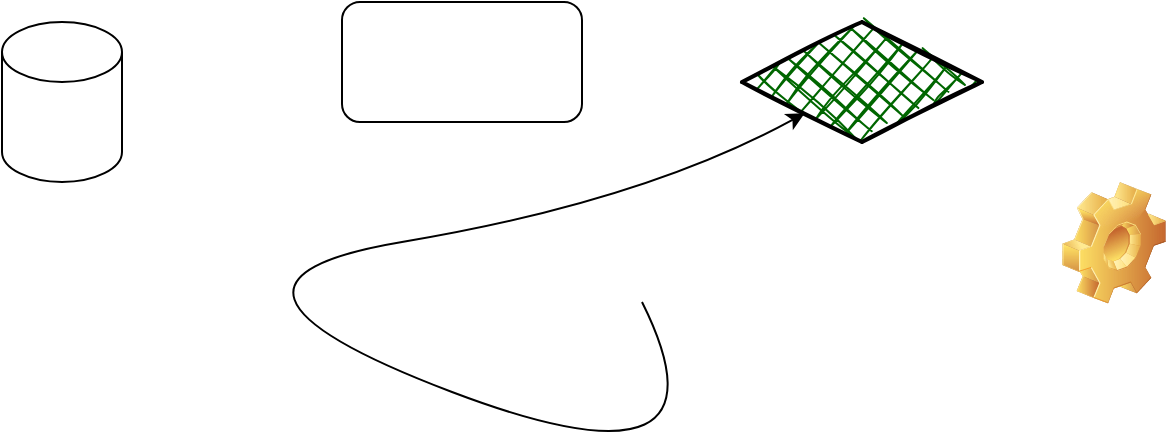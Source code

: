 <mxfile>
    <diagram id="VLVfJC_konZcqg8Mkana" name="Page-1">
        <mxGraphModel dx="743" dy="362" grid="1" gridSize="10" guides="1" tooltips="1" connect="1" arrows="1" fold="1" page="1" pageScale="1" pageWidth="850" pageHeight="1100" math="0" shadow="0">
            <root>
                <mxCell id="0"/>
                <mxCell id="1" parent="0"/>
                <mxCell id="2" value="" style="shape=cylinder3;whiteSpace=wrap;html=1;boundedLbl=1;backgroundOutline=1;size=15;" vertex="1" parent="1">
                    <mxGeometry x="40" y="80" width="60" height="80" as="geometry"/>
                </mxCell>
                <mxCell id="3" value="" style="curved=1;endArrow=classic;html=1;" edge="1" parent="1" target="4">
                    <mxGeometry width="50" height="50" relative="1" as="geometry">
                        <mxPoint x="360" y="220" as="sourcePoint"/>
                        <mxPoint x="410" y="170" as="targetPoint"/>
                        <Array as="points">
                            <mxPoint x="410" y="320"/>
                            <mxPoint x="120" y="210"/>
                            <mxPoint x="360" y="170"/>
                        </Array>
                    </mxGeometry>
                </mxCell>
                <mxCell id="4" value="" style="rhombus;whiteSpace=wrap;html=1;strokeWidth=2;fillWeight=-1;hachureGap=8;fillStyle=cross-hatch;fillColor=#006600;sketch=1;" vertex="1" parent="1">
                    <mxGeometry x="410" y="80" width="120" height="60" as="geometry"/>
                </mxCell>
                <mxCell id="5" value="" style="shape=image;html=1;verticalLabelPosition=bottom;verticalAlign=top;imageAspect=1;aspect=fixed;image=img/clipart/Gear_128x128.png" vertex="1" parent="1">
                    <mxGeometry x="570" y="160" width="52" height="61" as="geometry"/>
                </mxCell>
                <mxCell id="6" value="" style="rounded=1;whiteSpace=wrap;html=1;" vertex="1" parent="1">
                    <mxGeometry x="210" y="70" width="120" height="60" as="geometry"/>
                </mxCell>
            </root>
        </mxGraphModel>
    </diagram>
</mxfile>